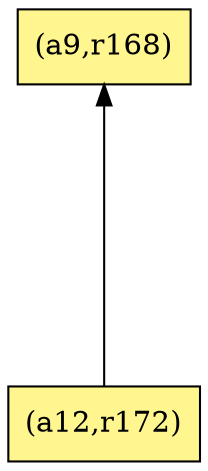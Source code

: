 digraph G {
rankdir=BT;ranksep="2.0";
"(a12,r172)" [shape=record,fillcolor=khaki1,style=filled,label="{(a12,r172)}"];
"(a9,r168)" [shape=record,fillcolor=khaki1,style=filled,label="{(a9,r168)}"];
"(a12,r172)" -> "(a9,r168)"
}